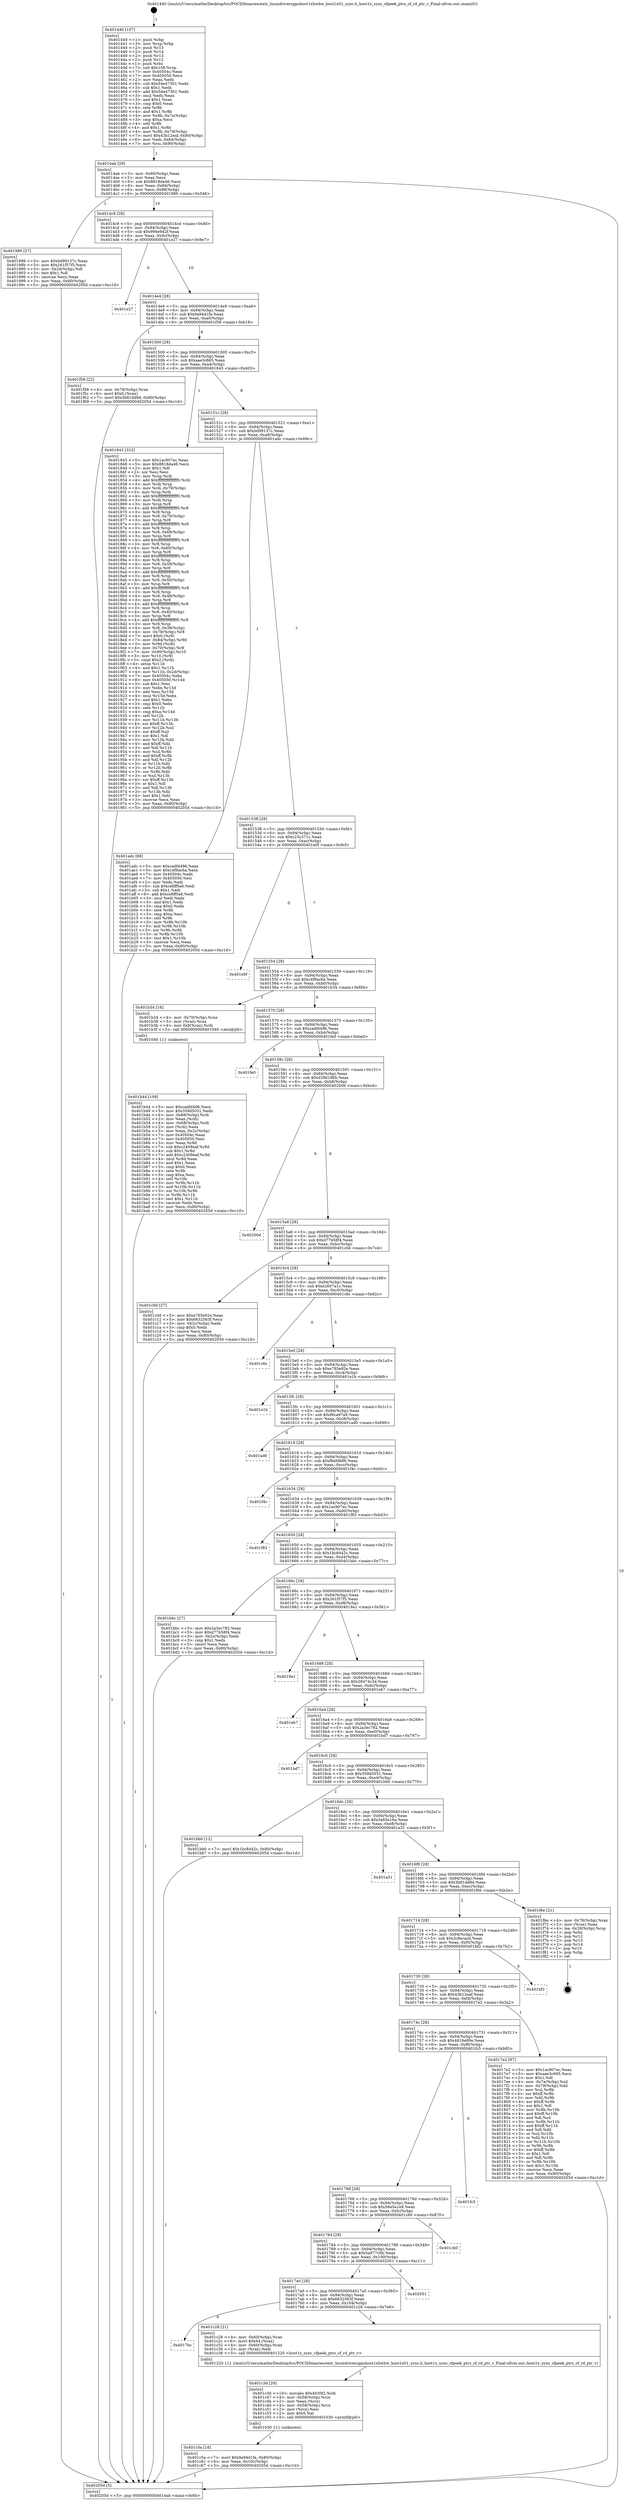 digraph "0x401440" {
  label = "0x401440 (/mnt/c/Users/mathe/Desktop/tcc/POCII/binaries/extr_linuxdriversgpuhost1xhwhw_host1x01_sync.h_host1x_sync_cfpeek_ptrs_cf_rd_ptr_v_Final-ollvm.out::main(0))"
  labelloc = "t"
  node[shape=record]

  Entry [label="",width=0.3,height=0.3,shape=circle,fillcolor=black,style=filled]
  "0x4014ab" [label="{
     0x4014ab [29]\l
     | [instrs]\l
     &nbsp;&nbsp;0x4014ab \<+3\>: mov -0x80(%rbp),%eax\l
     &nbsp;&nbsp;0x4014ae \<+2\>: mov %eax,%ecx\l
     &nbsp;&nbsp;0x4014b0 \<+6\>: sub $0x8818da46,%ecx\l
     &nbsp;&nbsp;0x4014b6 \<+6\>: mov %eax,-0x94(%rbp)\l
     &nbsp;&nbsp;0x4014bc \<+6\>: mov %ecx,-0x98(%rbp)\l
     &nbsp;&nbsp;0x4014c2 \<+6\>: je 0000000000401986 \<main+0x546\>\l
  }"]
  "0x401986" [label="{
     0x401986 [27]\l
     | [instrs]\l
     &nbsp;&nbsp;0x401986 \<+5\>: mov $0xbd99137c,%eax\l
     &nbsp;&nbsp;0x40198b \<+5\>: mov $0x261f57f5,%ecx\l
     &nbsp;&nbsp;0x401990 \<+3\>: mov -0x2d(%rbp),%dl\l
     &nbsp;&nbsp;0x401993 \<+3\>: test $0x1,%dl\l
     &nbsp;&nbsp;0x401996 \<+3\>: cmovne %ecx,%eax\l
     &nbsp;&nbsp;0x401999 \<+3\>: mov %eax,-0x80(%rbp)\l
     &nbsp;&nbsp;0x40199c \<+5\>: jmp 000000000040205d \<main+0xc1d\>\l
  }"]
  "0x4014c8" [label="{
     0x4014c8 [28]\l
     | [instrs]\l
     &nbsp;&nbsp;0x4014c8 \<+5\>: jmp 00000000004014cd \<main+0x8d\>\l
     &nbsp;&nbsp;0x4014cd \<+6\>: mov -0x94(%rbp),%eax\l
     &nbsp;&nbsp;0x4014d3 \<+5\>: sub $0x996e942f,%eax\l
     &nbsp;&nbsp;0x4014d8 \<+6\>: mov %eax,-0x9c(%rbp)\l
     &nbsp;&nbsp;0x4014de \<+6\>: je 0000000000401e27 \<main+0x9e7\>\l
  }"]
  Exit [label="",width=0.3,height=0.3,shape=circle,fillcolor=black,style=filled,peripheries=2]
  "0x401e27" [label="{
     0x401e27\l
  }", style=dashed]
  "0x4014e4" [label="{
     0x4014e4 [28]\l
     | [instrs]\l
     &nbsp;&nbsp;0x4014e4 \<+5\>: jmp 00000000004014e9 \<main+0xa9\>\l
     &nbsp;&nbsp;0x4014e9 \<+6\>: mov -0x94(%rbp),%eax\l
     &nbsp;&nbsp;0x4014ef \<+5\>: sub $0x9a94d1fa,%eax\l
     &nbsp;&nbsp;0x4014f4 \<+6\>: mov %eax,-0xa0(%rbp)\l
     &nbsp;&nbsp;0x4014fa \<+6\>: je 0000000000401f58 \<main+0xb18\>\l
  }"]
  "0x401c5a" [label="{
     0x401c5a [18]\l
     | [instrs]\l
     &nbsp;&nbsp;0x401c5a \<+7\>: movl $0x9a94d1fa,-0x80(%rbp)\l
     &nbsp;&nbsp;0x401c61 \<+6\>: mov %eax,-0x10c(%rbp)\l
     &nbsp;&nbsp;0x401c67 \<+5\>: jmp 000000000040205d \<main+0xc1d\>\l
  }"]
  "0x401f58" [label="{
     0x401f58 [22]\l
     | [instrs]\l
     &nbsp;&nbsp;0x401f58 \<+4\>: mov -0x78(%rbp),%rax\l
     &nbsp;&nbsp;0x401f5c \<+6\>: movl $0x0,(%rax)\l
     &nbsp;&nbsp;0x401f62 \<+7\>: movl $0x3b81dd9d,-0x80(%rbp)\l
     &nbsp;&nbsp;0x401f69 \<+5\>: jmp 000000000040205d \<main+0xc1d\>\l
  }"]
  "0x401500" [label="{
     0x401500 [28]\l
     | [instrs]\l
     &nbsp;&nbsp;0x401500 \<+5\>: jmp 0000000000401505 \<main+0xc5\>\l
     &nbsp;&nbsp;0x401505 \<+6\>: mov -0x94(%rbp),%eax\l
     &nbsp;&nbsp;0x40150b \<+5\>: sub $0xaae3c665,%eax\l
     &nbsp;&nbsp;0x401510 \<+6\>: mov %eax,-0xa4(%rbp)\l
     &nbsp;&nbsp;0x401516 \<+6\>: je 0000000000401843 \<main+0x403\>\l
  }"]
  "0x401c3d" [label="{
     0x401c3d [29]\l
     | [instrs]\l
     &nbsp;&nbsp;0x401c3d \<+10\>: movabs $0x4030f2,%rdi\l
     &nbsp;&nbsp;0x401c47 \<+4\>: mov -0x58(%rbp),%rcx\l
     &nbsp;&nbsp;0x401c4b \<+2\>: mov %eax,(%rcx)\l
     &nbsp;&nbsp;0x401c4d \<+4\>: mov -0x58(%rbp),%rcx\l
     &nbsp;&nbsp;0x401c51 \<+2\>: mov (%rcx),%esi\l
     &nbsp;&nbsp;0x401c53 \<+2\>: mov $0x0,%al\l
     &nbsp;&nbsp;0x401c55 \<+5\>: call 0000000000401030 \<printf@plt\>\l
     | [calls]\l
     &nbsp;&nbsp;0x401030 \{1\} (unknown)\l
  }"]
  "0x401843" [label="{
     0x401843 [323]\l
     | [instrs]\l
     &nbsp;&nbsp;0x401843 \<+5\>: mov $0x1ac907ec,%eax\l
     &nbsp;&nbsp;0x401848 \<+5\>: mov $0x8818da46,%ecx\l
     &nbsp;&nbsp;0x40184d \<+2\>: mov $0x1,%dl\l
     &nbsp;&nbsp;0x40184f \<+2\>: xor %esi,%esi\l
     &nbsp;&nbsp;0x401851 \<+3\>: mov %rsp,%rdi\l
     &nbsp;&nbsp;0x401854 \<+4\>: add $0xfffffffffffffff0,%rdi\l
     &nbsp;&nbsp;0x401858 \<+3\>: mov %rdi,%rsp\l
     &nbsp;&nbsp;0x40185b \<+4\>: mov %rdi,-0x78(%rbp)\l
     &nbsp;&nbsp;0x40185f \<+3\>: mov %rsp,%rdi\l
     &nbsp;&nbsp;0x401862 \<+4\>: add $0xfffffffffffffff0,%rdi\l
     &nbsp;&nbsp;0x401866 \<+3\>: mov %rdi,%rsp\l
     &nbsp;&nbsp;0x401869 \<+3\>: mov %rsp,%r8\l
     &nbsp;&nbsp;0x40186c \<+4\>: add $0xfffffffffffffff0,%r8\l
     &nbsp;&nbsp;0x401870 \<+3\>: mov %r8,%rsp\l
     &nbsp;&nbsp;0x401873 \<+4\>: mov %r8,-0x70(%rbp)\l
     &nbsp;&nbsp;0x401877 \<+3\>: mov %rsp,%r8\l
     &nbsp;&nbsp;0x40187a \<+4\>: add $0xfffffffffffffff0,%r8\l
     &nbsp;&nbsp;0x40187e \<+3\>: mov %r8,%rsp\l
     &nbsp;&nbsp;0x401881 \<+4\>: mov %r8,-0x68(%rbp)\l
     &nbsp;&nbsp;0x401885 \<+3\>: mov %rsp,%r8\l
     &nbsp;&nbsp;0x401888 \<+4\>: add $0xfffffffffffffff0,%r8\l
     &nbsp;&nbsp;0x40188c \<+3\>: mov %r8,%rsp\l
     &nbsp;&nbsp;0x40188f \<+4\>: mov %r8,-0x60(%rbp)\l
     &nbsp;&nbsp;0x401893 \<+3\>: mov %rsp,%r8\l
     &nbsp;&nbsp;0x401896 \<+4\>: add $0xfffffffffffffff0,%r8\l
     &nbsp;&nbsp;0x40189a \<+3\>: mov %r8,%rsp\l
     &nbsp;&nbsp;0x40189d \<+4\>: mov %r8,-0x58(%rbp)\l
     &nbsp;&nbsp;0x4018a1 \<+3\>: mov %rsp,%r8\l
     &nbsp;&nbsp;0x4018a4 \<+4\>: add $0xfffffffffffffff0,%r8\l
     &nbsp;&nbsp;0x4018a8 \<+3\>: mov %r8,%rsp\l
     &nbsp;&nbsp;0x4018ab \<+4\>: mov %r8,-0x50(%rbp)\l
     &nbsp;&nbsp;0x4018af \<+3\>: mov %rsp,%r8\l
     &nbsp;&nbsp;0x4018b2 \<+4\>: add $0xfffffffffffffff0,%r8\l
     &nbsp;&nbsp;0x4018b6 \<+3\>: mov %r8,%rsp\l
     &nbsp;&nbsp;0x4018b9 \<+4\>: mov %r8,-0x48(%rbp)\l
     &nbsp;&nbsp;0x4018bd \<+3\>: mov %rsp,%r8\l
     &nbsp;&nbsp;0x4018c0 \<+4\>: add $0xfffffffffffffff0,%r8\l
     &nbsp;&nbsp;0x4018c4 \<+3\>: mov %r8,%rsp\l
     &nbsp;&nbsp;0x4018c7 \<+4\>: mov %r8,-0x40(%rbp)\l
     &nbsp;&nbsp;0x4018cb \<+3\>: mov %rsp,%r8\l
     &nbsp;&nbsp;0x4018ce \<+4\>: add $0xfffffffffffffff0,%r8\l
     &nbsp;&nbsp;0x4018d2 \<+3\>: mov %r8,%rsp\l
     &nbsp;&nbsp;0x4018d5 \<+4\>: mov %r8,-0x38(%rbp)\l
     &nbsp;&nbsp;0x4018d9 \<+4\>: mov -0x78(%rbp),%r8\l
     &nbsp;&nbsp;0x4018dd \<+7\>: movl $0x0,(%r8)\l
     &nbsp;&nbsp;0x4018e4 \<+7\>: mov -0x84(%rbp),%r9d\l
     &nbsp;&nbsp;0x4018eb \<+3\>: mov %r9d,(%rdi)\l
     &nbsp;&nbsp;0x4018ee \<+4\>: mov -0x70(%rbp),%r8\l
     &nbsp;&nbsp;0x4018f2 \<+7\>: mov -0x90(%rbp),%r10\l
     &nbsp;&nbsp;0x4018f9 \<+3\>: mov %r10,(%r8)\l
     &nbsp;&nbsp;0x4018fc \<+3\>: cmpl $0x2,(%rdi)\l
     &nbsp;&nbsp;0x4018ff \<+4\>: setne %r11b\l
     &nbsp;&nbsp;0x401903 \<+4\>: and $0x1,%r11b\l
     &nbsp;&nbsp;0x401907 \<+4\>: mov %r11b,-0x2d(%rbp)\l
     &nbsp;&nbsp;0x40190b \<+7\>: mov 0x40504c,%ebx\l
     &nbsp;&nbsp;0x401912 \<+8\>: mov 0x405050,%r14d\l
     &nbsp;&nbsp;0x40191a \<+3\>: sub $0x1,%esi\l
     &nbsp;&nbsp;0x40191d \<+3\>: mov %ebx,%r15d\l
     &nbsp;&nbsp;0x401920 \<+3\>: add %esi,%r15d\l
     &nbsp;&nbsp;0x401923 \<+4\>: imul %r15d,%ebx\l
     &nbsp;&nbsp;0x401927 \<+3\>: and $0x1,%ebx\l
     &nbsp;&nbsp;0x40192a \<+3\>: cmp $0x0,%ebx\l
     &nbsp;&nbsp;0x40192d \<+4\>: sete %r11b\l
     &nbsp;&nbsp;0x401931 \<+4\>: cmp $0xa,%r14d\l
     &nbsp;&nbsp;0x401935 \<+4\>: setl %r12b\l
     &nbsp;&nbsp;0x401939 \<+3\>: mov %r11b,%r13b\l
     &nbsp;&nbsp;0x40193c \<+4\>: xor $0xff,%r13b\l
     &nbsp;&nbsp;0x401940 \<+3\>: mov %r12b,%sil\l
     &nbsp;&nbsp;0x401943 \<+4\>: xor $0xff,%sil\l
     &nbsp;&nbsp;0x401947 \<+3\>: xor $0x1,%dl\l
     &nbsp;&nbsp;0x40194a \<+3\>: mov %r13b,%dil\l
     &nbsp;&nbsp;0x40194d \<+4\>: and $0xff,%dil\l
     &nbsp;&nbsp;0x401951 \<+3\>: and %dl,%r11b\l
     &nbsp;&nbsp;0x401954 \<+3\>: mov %sil,%r8b\l
     &nbsp;&nbsp;0x401957 \<+4\>: and $0xff,%r8b\l
     &nbsp;&nbsp;0x40195b \<+3\>: and %dl,%r12b\l
     &nbsp;&nbsp;0x40195e \<+3\>: or %r11b,%dil\l
     &nbsp;&nbsp;0x401961 \<+3\>: or %r12b,%r8b\l
     &nbsp;&nbsp;0x401964 \<+3\>: xor %r8b,%dil\l
     &nbsp;&nbsp;0x401967 \<+3\>: or %sil,%r13b\l
     &nbsp;&nbsp;0x40196a \<+4\>: xor $0xff,%r13b\l
     &nbsp;&nbsp;0x40196e \<+3\>: or $0x1,%dl\l
     &nbsp;&nbsp;0x401971 \<+3\>: and %dl,%r13b\l
     &nbsp;&nbsp;0x401974 \<+3\>: or %r13b,%dil\l
     &nbsp;&nbsp;0x401977 \<+4\>: test $0x1,%dil\l
     &nbsp;&nbsp;0x40197b \<+3\>: cmovne %ecx,%eax\l
     &nbsp;&nbsp;0x40197e \<+3\>: mov %eax,-0x80(%rbp)\l
     &nbsp;&nbsp;0x401981 \<+5\>: jmp 000000000040205d \<main+0xc1d\>\l
  }"]
  "0x40151c" [label="{
     0x40151c [28]\l
     | [instrs]\l
     &nbsp;&nbsp;0x40151c \<+5\>: jmp 0000000000401521 \<main+0xe1\>\l
     &nbsp;&nbsp;0x401521 \<+6\>: mov -0x94(%rbp),%eax\l
     &nbsp;&nbsp;0x401527 \<+5\>: sub $0xbd99137c,%eax\l
     &nbsp;&nbsp;0x40152c \<+6\>: mov %eax,-0xa8(%rbp)\l
     &nbsp;&nbsp;0x401532 \<+6\>: je 0000000000401adc \<main+0x69c\>\l
  }"]
  "0x4017bc" [label="{
     0x4017bc\l
  }", style=dashed]
  "0x401adc" [label="{
     0x401adc [88]\l
     | [instrs]\l
     &nbsp;&nbsp;0x401adc \<+5\>: mov $0xcadfd496,%eax\l
     &nbsp;&nbsp;0x401ae1 \<+5\>: mov $0xc4f9ac6a,%ecx\l
     &nbsp;&nbsp;0x401ae6 \<+7\>: mov 0x40504c,%edx\l
     &nbsp;&nbsp;0x401aed \<+7\>: mov 0x405050,%esi\l
     &nbsp;&nbsp;0x401af4 \<+2\>: mov %edx,%edi\l
     &nbsp;&nbsp;0x401af6 \<+6\>: sub $0xce8ff5a6,%edi\l
     &nbsp;&nbsp;0x401afc \<+3\>: sub $0x1,%edi\l
     &nbsp;&nbsp;0x401aff \<+6\>: add $0xce8ff5a6,%edi\l
     &nbsp;&nbsp;0x401b05 \<+3\>: imul %edi,%edx\l
     &nbsp;&nbsp;0x401b08 \<+3\>: and $0x1,%edx\l
     &nbsp;&nbsp;0x401b0b \<+3\>: cmp $0x0,%edx\l
     &nbsp;&nbsp;0x401b0e \<+4\>: sete %r8b\l
     &nbsp;&nbsp;0x401b12 \<+3\>: cmp $0xa,%esi\l
     &nbsp;&nbsp;0x401b15 \<+4\>: setl %r9b\l
     &nbsp;&nbsp;0x401b19 \<+3\>: mov %r8b,%r10b\l
     &nbsp;&nbsp;0x401b1c \<+3\>: and %r9b,%r10b\l
     &nbsp;&nbsp;0x401b1f \<+3\>: xor %r9b,%r8b\l
     &nbsp;&nbsp;0x401b22 \<+3\>: or %r8b,%r10b\l
     &nbsp;&nbsp;0x401b25 \<+4\>: test $0x1,%r10b\l
     &nbsp;&nbsp;0x401b29 \<+3\>: cmovne %ecx,%eax\l
     &nbsp;&nbsp;0x401b2c \<+3\>: mov %eax,-0x80(%rbp)\l
     &nbsp;&nbsp;0x401b2f \<+5\>: jmp 000000000040205d \<main+0xc1d\>\l
  }"]
  "0x401538" [label="{
     0x401538 [28]\l
     | [instrs]\l
     &nbsp;&nbsp;0x401538 \<+5\>: jmp 000000000040153d \<main+0xfd\>\l
     &nbsp;&nbsp;0x40153d \<+6\>: mov -0x94(%rbp),%eax\l
     &nbsp;&nbsp;0x401543 \<+5\>: sub $0xc23c371c,%eax\l
     &nbsp;&nbsp;0x401548 \<+6\>: mov %eax,-0xac(%rbp)\l
     &nbsp;&nbsp;0x40154e \<+6\>: je 0000000000401e0f \<main+0x9cf\>\l
  }"]
  "0x401c28" [label="{
     0x401c28 [21]\l
     | [instrs]\l
     &nbsp;&nbsp;0x401c28 \<+4\>: mov -0x60(%rbp),%rax\l
     &nbsp;&nbsp;0x401c2c \<+6\>: movl $0x64,(%rax)\l
     &nbsp;&nbsp;0x401c32 \<+4\>: mov -0x60(%rbp),%rax\l
     &nbsp;&nbsp;0x401c36 \<+2\>: mov (%rax),%edi\l
     &nbsp;&nbsp;0x401c38 \<+5\>: call 0000000000401220 \<host1x_sync_cfpeek_ptrs_cf_rd_ptr_v\>\l
     | [calls]\l
     &nbsp;&nbsp;0x401220 \{1\} (/mnt/c/Users/mathe/Desktop/tcc/POCII/binaries/extr_linuxdriversgpuhost1xhwhw_host1x01_sync.h_host1x_sync_cfpeek_ptrs_cf_rd_ptr_v_Final-ollvm.out::host1x_sync_cfpeek_ptrs_cf_rd_ptr_v)\l
  }"]
  "0x401e0f" [label="{
     0x401e0f\l
  }", style=dashed]
  "0x401554" [label="{
     0x401554 [28]\l
     | [instrs]\l
     &nbsp;&nbsp;0x401554 \<+5\>: jmp 0000000000401559 \<main+0x119\>\l
     &nbsp;&nbsp;0x401559 \<+6\>: mov -0x94(%rbp),%eax\l
     &nbsp;&nbsp;0x40155f \<+5\>: sub $0xc4f9ac6a,%eax\l
     &nbsp;&nbsp;0x401564 \<+6\>: mov %eax,-0xb0(%rbp)\l
     &nbsp;&nbsp;0x40156a \<+6\>: je 0000000000401b34 \<main+0x6f4\>\l
  }"]
  "0x4017a0" [label="{
     0x4017a0 [28]\l
     | [instrs]\l
     &nbsp;&nbsp;0x4017a0 \<+5\>: jmp 00000000004017a5 \<main+0x365\>\l
     &nbsp;&nbsp;0x4017a5 \<+6\>: mov -0x94(%rbp),%eax\l
     &nbsp;&nbsp;0x4017ab \<+5\>: sub $0x6632563f,%eax\l
     &nbsp;&nbsp;0x4017b0 \<+6\>: mov %eax,-0x104(%rbp)\l
     &nbsp;&nbsp;0x4017b6 \<+6\>: je 0000000000401c28 \<main+0x7e8\>\l
  }"]
  "0x401b34" [label="{
     0x401b34 [16]\l
     | [instrs]\l
     &nbsp;&nbsp;0x401b34 \<+4\>: mov -0x70(%rbp),%rax\l
     &nbsp;&nbsp;0x401b38 \<+3\>: mov (%rax),%rax\l
     &nbsp;&nbsp;0x401b3b \<+4\>: mov 0x8(%rax),%rdi\l
     &nbsp;&nbsp;0x401b3f \<+5\>: call 0000000000401040 \<atoi@plt\>\l
     | [calls]\l
     &nbsp;&nbsp;0x401040 \{1\} (unknown)\l
  }"]
  "0x401570" [label="{
     0x401570 [28]\l
     | [instrs]\l
     &nbsp;&nbsp;0x401570 \<+5\>: jmp 0000000000401575 \<main+0x135\>\l
     &nbsp;&nbsp;0x401575 \<+6\>: mov -0x94(%rbp),%eax\l
     &nbsp;&nbsp;0x40157b \<+5\>: sub $0xcadfd496,%eax\l
     &nbsp;&nbsp;0x401580 \<+6\>: mov %eax,-0xb4(%rbp)\l
     &nbsp;&nbsp;0x401586 \<+6\>: je 0000000000401fe0 \<main+0xba0\>\l
  }"]
  "0x402051" [label="{
     0x402051\l
  }", style=dashed]
  "0x401fe0" [label="{
     0x401fe0\l
  }", style=dashed]
  "0x40158c" [label="{
     0x40158c [28]\l
     | [instrs]\l
     &nbsp;&nbsp;0x40158c \<+5\>: jmp 0000000000401591 \<main+0x151\>\l
     &nbsp;&nbsp;0x401591 \<+6\>: mov -0x94(%rbp),%eax\l
     &nbsp;&nbsp;0x401597 \<+5\>: sub $0xd28d186b,%eax\l
     &nbsp;&nbsp;0x40159c \<+6\>: mov %eax,-0xb8(%rbp)\l
     &nbsp;&nbsp;0x4015a2 \<+6\>: je 000000000040200d \<main+0xbcd\>\l
  }"]
  "0x401784" [label="{
     0x401784 [28]\l
     | [instrs]\l
     &nbsp;&nbsp;0x401784 \<+5\>: jmp 0000000000401789 \<main+0x349\>\l
     &nbsp;&nbsp;0x401789 \<+6\>: mov -0x94(%rbp),%eax\l
     &nbsp;&nbsp;0x40178f \<+5\>: sub $0x5a977c0b,%eax\l
     &nbsp;&nbsp;0x401794 \<+6\>: mov %eax,-0x100(%rbp)\l
     &nbsp;&nbsp;0x40179a \<+6\>: je 0000000000402051 \<main+0xc11\>\l
  }"]
  "0x40200d" [label="{
     0x40200d\l
  }", style=dashed]
  "0x4015a8" [label="{
     0x4015a8 [28]\l
     | [instrs]\l
     &nbsp;&nbsp;0x4015a8 \<+5\>: jmp 00000000004015ad \<main+0x16d\>\l
     &nbsp;&nbsp;0x4015ad \<+6\>: mov -0x94(%rbp),%eax\l
     &nbsp;&nbsp;0x4015b3 \<+5\>: sub $0xd77b58f4,%eax\l
     &nbsp;&nbsp;0x4015b8 \<+6\>: mov %eax,-0xbc(%rbp)\l
     &nbsp;&nbsp;0x4015be \<+6\>: je 0000000000401c0d \<main+0x7cd\>\l
  }"]
  "0x401cb0" [label="{
     0x401cb0\l
  }", style=dashed]
  "0x401c0d" [label="{
     0x401c0d [27]\l
     | [instrs]\l
     &nbsp;&nbsp;0x401c0d \<+5\>: mov $0xe785e92e,%eax\l
     &nbsp;&nbsp;0x401c12 \<+5\>: mov $0x6632563f,%ecx\l
     &nbsp;&nbsp;0x401c17 \<+3\>: mov -0x2c(%rbp),%edx\l
     &nbsp;&nbsp;0x401c1a \<+3\>: cmp $0x0,%edx\l
     &nbsp;&nbsp;0x401c1d \<+3\>: cmove %ecx,%eax\l
     &nbsp;&nbsp;0x401c20 \<+3\>: mov %eax,-0x80(%rbp)\l
     &nbsp;&nbsp;0x401c23 \<+5\>: jmp 000000000040205d \<main+0xc1d\>\l
  }"]
  "0x4015c4" [label="{
     0x4015c4 [28]\l
     | [instrs]\l
     &nbsp;&nbsp;0x4015c4 \<+5\>: jmp 00000000004015c9 \<main+0x189\>\l
     &nbsp;&nbsp;0x4015c9 \<+6\>: mov -0x94(%rbp),%eax\l
     &nbsp;&nbsp;0x4015cf \<+5\>: sub $0xe2607a1c,%eax\l
     &nbsp;&nbsp;0x4015d4 \<+6\>: mov %eax,-0xc0(%rbp)\l
     &nbsp;&nbsp;0x4015da \<+6\>: je 0000000000401c6c \<main+0x82c\>\l
  }"]
  "0x401768" [label="{
     0x401768 [28]\l
     | [instrs]\l
     &nbsp;&nbsp;0x401768 \<+5\>: jmp 000000000040176d \<main+0x32d\>\l
     &nbsp;&nbsp;0x40176d \<+6\>: mov -0x94(%rbp),%eax\l
     &nbsp;&nbsp;0x401773 \<+5\>: sub $0x56e5a1e9,%eax\l
     &nbsp;&nbsp;0x401778 \<+6\>: mov %eax,-0xfc(%rbp)\l
     &nbsp;&nbsp;0x40177e \<+6\>: je 0000000000401cb0 \<main+0x870\>\l
  }"]
  "0x401c6c" [label="{
     0x401c6c\l
  }", style=dashed]
  "0x4015e0" [label="{
     0x4015e0 [28]\l
     | [instrs]\l
     &nbsp;&nbsp;0x4015e0 \<+5\>: jmp 00000000004015e5 \<main+0x1a5\>\l
     &nbsp;&nbsp;0x4015e5 \<+6\>: mov -0x94(%rbp),%eax\l
     &nbsp;&nbsp;0x4015eb \<+5\>: sub $0xe785e92e,%eax\l
     &nbsp;&nbsp;0x4015f0 \<+6\>: mov %eax,-0xc4(%rbp)\l
     &nbsp;&nbsp;0x4015f6 \<+6\>: je 0000000000401e1b \<main+0x9db\>\l
  }"]
  "0x401fc5" [label="{
     0x401fc5\l
  }", style=dashed]
  "0x401e1b" [label="{
     0x401e1b\l
  }", style=dashed]
  "0x4015fc" [label="{
     0x4015fc [28]\l
     | [instrs]\l
     &nbsp;&nbsp;0x4015fc \<+5\>: jmp 0000000000401601 \<main+0x1c1\>\l
     &nbsp;&nbsp;0x401601 \<+6\>: mov -0x94(%rbp),%eax\l
     &nbsp;&nbsp;0x401607 \<+5\>: sub $0xf6ca97a9,%eax\l
     &nbsp;&nbsp;0x40160c \<+6\>: mov %eax,-0xc8(%rbp)\l
     &nbsp;&nbsp;0x401612 \<+6\>: je 0000000000401ad0 \<main+0x690\>\l
  }"]
  "0x401b44" [label="{
     0x401b44 [108]\l
     | [instrs]\l
     &nbsp;&nbsp;0x401b44 \<+5\>: mov $0xcadfd496,%ecx\l
     &nbsp;&nbsp;0x401b49 \<+5\>: mov $0x359d5031,%edx\l
     &nbsp;&nbsp;0x401b4e \<+4\>: mov -0x68(%rbp),%rdi\l
     &nbsp;&nbsp;0x401b52 \<+2\>: mov %eax,(%rdi)\l
     &nbsp;&nbsp;0x401b54 \<+4\>: mov -0x68(%rbp),%rdi\l
     &nbsp;&nbsp;0x401b58 \<+2\>: mov (%rdi),%eax\l
     &nbsp;&nbsp;0x401b5a \<+3\>: mov %eax,-0x2c(%rbp)\l
     &nbsp;&nbsp;0x401b5d \<+7\>: mov 0x40504c,%eax\l
     &nbsp;&nbsp;0x401b64 \<+7\>: mov 0x405050,%esi\l
     &nbsp;&nbsp;0x401b6b \<+3\>: mov %eax,%r8d\l
     &nbsp;&nbsp;0x401b6e \<+7\>: sub $0xc2409eaf,%r8d\l
     &nbsp;&nbsp;0x401b75 \<+4\>: sub $0x1,%r8d\l
     &nbsp;&nbsp;0x401b79 \<+7\>: add $0xc2409eaf,%r8d\l
     &nbsp;&nbsp;0x401b80 \<+4\>: imul %r8d,%eax\l
     &nbsp;&nbsp;0x401b84 \<+3\>: and $0x1,%eax\l
     &nbsp;&nbsp;0x401b87 \<+3\>: cmp $0x0,%eax\l
     &nbsp;&nbsp;0x401b8a \<+4\>: sete %r9b\l
     &nbsp;&nbsp;0x401b8e \<+3\>: cmp $0xa,%esi\l
     &nbsp;&nbsp;0x401b91 \<+4\>: setl %r10b\l
     &nbsp;&nbsp;0x401b95 \<+3\>: mov %r9b,%r11b\l
     &nbsp;&nbsp;0x401b98 \<+3\>: and %r10b,%r11b\l
     &nbsp;&nbsp;0x401b9b \<+3\>: xor %r10b,%r9b\l
     &nbsp;&nbsp;0x401b9e \<+3\>: or %r9b,%r11b\l
     &nbsp;&nbsp;0x401ba1 \<+4\>: test $0x1,%r11b\l
     &nbsp;&nbsp;0x401ba5 \<+3\>: cmovne %edx,%ecx\l
     &nbsp;&nbsp;0x401ba8 \<+3\>: mov %ecx,-0x80(%rbp)\l
     &nbsp;&nbsp;0x401bab \<+5\>: jmp 000000000040205d \<main+0xc1d\>\l
  }"]
  "0x401ad0" [label="{
     0x401ad0\l
  }", style=dashed]
  "0x401618" [label="{
     0x401618 [28]\l
     | [instrs]\l
     &nbsp;&nbsp;0x401618 \<+5\>: jmp 000000000040161d \<main+0x1dd\>\l
     &nbsp;&nbsp;0x40161d \<+6\>: mov -0x94(%rbp),%eax\l
     &nbsp;&nbsp;0x401623 \<+5\>: sub $0xf8efd686,%eax\l
     &nbsp;&nbsp;0x401628 \<+6\>: mov %eax,-0xcc(%rbp)\l
     &nbsp;&nbsp;0x40162e \<+6\>: je 0000000000401f4c \<main+0xb0c\>\l
  }"]
  "0x401440" [label="{
     0x401440 [107]\l
     | [instrs]\l
     &nbsp;&nbsp;0x401440 \<+1\>: push %rbp\l
     &nbsp;&nbsp;0x401441 \<+3\>: mov %rsp,%rbp\l
     &nbsp;&nbsp;0x401444 \<+2\>: push %r15\l
     &nbsp;&nbsp;0x401446 \<+2\>: push %r14\l
     &nbsp;&nbsp;0x401448 \<+2\>: push %r13\l
     &nbsp;&nbsp;0x40144a \<+2\>: push %r12\l
     &nbsp;&nbsp;0x40144c \<+1\>: push %rbx\l
     &nbsp;&nbsp;0x40144d \<+7\>: sub $0x108,%rsp\l
     &nbsp;&nbsp;0x401454 \<+7\>: mov 0x40504c,%eax\l
     &nbsp;&nbsp;0x40145b \<+7\>: mov 0x405050,%ecx\l
     &nbsp;&nbsp;0x401462 \<+2\>: mov %eax,%edx\l
     &nbsp;&nbsp;0x401464 \<+6\>: sub $0x54e47301,%edx\l
     &nbsp;&nbsp;0x40146a \<+3\>: sub $0x1,%edx\l
     &nbsp;&nbsp;0x40146d \<+6\>: add $0x54e47301,%edx\l
     &nbsp;&nbsp;0x401473 \<+3\>: imul %edx,%eax\l
     &nbsp;&nbsp;0x401476 \<+3\>: and $0x1,%eax\l
     &nbsp;&nbsp;0x401479 \<+3\>: cmp $0x0,%eax\l
     &nbsp;&nbsp;0x40147c \<+4\>: sete %r8b\l
     &nbsp;&nbsp;0x401480 \<+4\>: and $0x1,%r8b\l
     &nbsp;&nbsp;0x401484 \<+4\>: mov %r8b,-0x7a(%rbp)\l
     &nbsp;&nbsp;0x401488 \<+3\>: cmp $0xa,%ecx\l
     &nbsp;&nbsp;0x40148b \<+4\>: setl %r8b\l
     &nbsp;&nbsp;0x40148f \<+4\>: and $0x1,%r8b\l
     &nbsp;&nbsp;0x401493 \<+4\>: mov %r8b,-0x79(%rbp)\l
     &nbsp;&nbsp;0x401497 \<+7\>: movl $0x43b12eaf,-0x80(%rbp)\l
     &nbsp;&nbsp;0x40149e \<+6\>: mov %edi,-0x84(%rbp)\l
     &nbsp;&nbsp;0x4014a4 \<+7\>: mov %rsi,-0x90(%rbp)\l
  }"]
  "0x401f4c" [label="{
     0x401f4c\l
  }", style=dashed]
  "0x401634" [label="{
     0x401634 [28]\l
     | [instrs]\l
     &nbsp;&nbsp;0x401634 \<+5\>: jmp 0000000000401639 \<main+0x1f9\>\l
     &nbsp;&nbsp;0x401639 \<+6\>: mov -0x94(%rbp),%eax\l
     &nbsp;&nbsp;0x40163f \<+5\>: sub $0x1ac907ec,%eax\l
     &nbsp;&nbsp;0x401644 \<+6\>: mov %eax,-0xd0(%rbp)\l
     &nbsp;&nbsp;0x40164a \<+6\>: je 0000000000401f83 \<main+0xb43\>\l
  }"]
  "0x40205d" [label="{
     0x40205d [5]\l
     | [instrs]\l
     &nbsp;&nbsp;0x40205d \<+5\>: jmp 00000000004014ab \<main+0x6b\>\l
  }"]
  "0x401f83" [label="{
     0x401f83\l
  }", style=dashed]
  "0x401650" [label="{
     0x401650 [28]\l
     | [instrs]\l
     &nbsp;&nbsp;0x401650 \<+5\>: jmp 0000000000401655 \<main+0x215\>\l
     &nbsp;&nbsp;0x401655 \<+6\>: mov -0x94(%rbp),%eax\l
     &nbsp;&nbsp;0x40165b \<+5\>: sub $0x1bc8442c,%eax\l
     &nbsp;&nbsp;0x401660 \<+6\>: mov %eax,-0xd4(%rbp)\l
     &nbsp;&nbsp;0x401666 \<+6\>: je 0000000000401bbc \<main+0x77c\>\l
  }"]
  "0x40174c" [label="{
     0x40174c [28]\l
     | [instrs]\l
     &nbsp;&nbsp;0x40174c \<+5\>: jmp 0000000000401751 \<main+0x311\>\l
     &nbsp;&nbsp;0x401751 \<+6\>: mov -0x94(%rbp),%eax\l
     &nbsp;&nbsp;0x401757 \<+5\>: sub $0x4816e89e,%eax\l
     &nbsp;&nbsp;0x40175c \<+6\>: mov %eax,-0xf8(%rbp)\l
     &nbsp;&nbsp;0x401762 \<+6\>: je 0000000000401fc5 \<main+0xb85\>\l
  }"]
  "0x401bbc" [label="{
     0x401bbc [27]\l
     | [instrs]\l
     &nbsp;&nbsp;0x401bbc \<+5\>: mov $0x2a3ec782,%eax\l
     &nbsp;&nbsp;0x401bc1 \<+5\>: mov $0xd77b58f4,%ecx\l
     &nbsp;&nbsp;0x401bc6 \<+3\>: mov -0x2c(%rbp),%edx\l
     &nbsp;&nbsp;0x401bc9 \<+3\>: cmp $0x1,%edx\l
     &nbsp;&nbsp;0x401bcc \<+3\>: cmovl %ecx,%eax\l
     &nbsp;&nbsp;0x401bcf \<+3\>: mov %eax,-0x80(%rbp)\l
     &nbsp;&nbsp;0x401bd2 \<+5\>: jmp 000000000040205d \<main+0xc1d\>\l
  }"]
  "0x40166c" [label="{
     0x40166c [28]\l
     | [instrs]\l
     &nbsp;&nbsp;0x40166c \<+5\>: jmp 0000000000401671 \<main+0x231\>\l
     &nbsp;&nbsp;0x401671 \<+6\>: mov -0x94(%rbp),%eax\l
     &nbsp;&nbsp;0x401677 \<+5\>: sub $0x261f57f5,%eax\l
     &nbsp;&nbsp;0x40167c \<+6\>: mov %eax,-0xd8(%rbp)\l
     &nbsp;&nbsp;0x401682 \<+6\>: je 00000000004019a1 \<main+0x561\>\l
  }"]
  "0x4017e2" [label="{
     0x4017e2 [97]\l
     | [instrs]\l
     &nbsp;&nbsp;0x4017e2 \<+5\>: mov $0x1ac907ec,%eax\l
     &nbsp;&nbsp;0x4017e7 \<+5\>: mov $0xaae3c665,%ecx\l
     &nbsp;&nbsp;0x4017ec \<+2\>: mov $0x1,%dl\l
     &nbsp;&nbsp;0x4017ee \<+4\>: mov -0x7a(%rbp),%sil\l
     &nbsp;&nbsp;0x4017f2 \<+4\>: mov -0x79(%rbp),%dil\l
     &nbsp;&nbsp;0x4017f6 \<+3\>: mov %sil,%r8b\l
     &nbsp;&nbsp;0x4017f9 \<+4\>: xor $0xff,%r8b\l
     &nbsp;&nbsp;0x4017fd \<+3\>: mov %dil,%r9b\l
     &nbsp;&nbsp;0x401800 \<+4\>: xor $0xff,%r9b\l
     &nbsp;&nbsp;0x401804 \<+3\>: xor $0x1,%dl\l
     &nbsp;&nbsp;0x401807 \<+3\>: mov %r8b,%r10b\l
     &nbsp;&nbsp;0x40180a \<+4\>: and $0xff,%r10b\l
     &nbsp;&nbsp;0x40180e \<+3\>: and %dl,%sil\l
     &nbsp;&nbsp;0x401811 \<+3\>: mov %r9b,%r11b\l
     &nbsp;&nbsp;0x401814 \<+4\>: and $0xff,%r11b\l
     &nbsp;&nbsp;0x401818 \<+3\>: and %dl,%dil\l
     &nbsp;&nbsp;0x40181b \<+3\>: or %sil,%r10b\l
     &nbsp;&nbsp;0x40181e \<+3\>: or %dil,%r11b\l
     &nbsp;&nbsp;0x401821 \<+3\>: xor %r11b,%r10b\l
     &nbsp;&nbsp;0x401824 \<+3\>: or %r9b,%r8b\l
     &nbsp;&nbsp;0x401827 \<+4\>: xor $0xff,%r8b\l
     &nbsp;&nbsp;0x40182b \<+3\>: or $0x1,%dl\l
     &nbsp;&nbsp;0x40182e \<+3\>: and %dl,%r8b\l
     &nbsp;&nbsp;0x401831 \<+3\>: or %r8b,%r10b\l
     &nbsp;&nbsp;0x401834 \<+4\>: test $0x1,%r10b\l
     &nbsp;&nbsp;0x401838 \<+3\>: cmovne %ecx,%eax\l
     &nbsp;&nbsp;0x40183b \<+3\>: mov %eax,-0x80(%rbp)\l
     &nbsp;&nbsp;0x40183e \<+5\>: jmp 000000000040205d \<main+0xc1d\>\l
  }"]
  "0x4019a1" [label="{
     0x4019a1\l
  }", style=dashed]
  "0x401688" [label="{
     0x401688 [28]\l
     | [instrs]\l
     &nbsp;&nbsp;0x401688 \<+5\>: jmp 000000000040168d \<main+0x24d\>\l
     &nbsp;&nbsp;0x40168d \<+6\>: mov -0x94(%rbp),%eax\l
     &nbsp;&nbsp;0x401693 \<+5\>: sub $0x28474c3d,%eax\l
     &nbsp;&nbsp;0x401698 \<+6\>: mov %eax,-0xdc(%rbp)\l
     &nbsp;&nbsp;0x40169e \<+6\>: je 0000000000401eb7 \<main+0xa77\>\l
  }"]
  "0x401730" [label="{
     0x401730 [28]\l
     | [instrs]\l
     &nbsp;&nbsp;0x401730 \<+5\>: jmp 0000000000401735 \<main+0x2f5\>\l
     &nbsp;&nbsp;0x401735 \<+6\>: mov -0x94(%rbp),%eax\l
     &nbsp;&nbsp;0x40173b \<+5\>: sub $0x43b12eaf,%eax\l
     &nbsp;&nbsp;0x401740 \<+6\>: mov %eax,-0xf4(%rbp)\l
     &nbsp;&nbsp;0x401746 \<+6\>: je 00000000004017e2 \<main+0x3a2\>\l
  }"]
  "0x401eb7" [label="{
     0x401eb7\l
  }", style=dashed]
  "0x4016a4" [label="{
     0x4016a4 [28]\l
     | [instrs]\l
     &nbsp;&nbsp;0x4016a4 \<+5\>: jmp 00000000004016a9 \<main+0x269\>\l
     &nbsp;&nbsp;0x4016a9 \<+6\>: mov -0x94(%rbp),%eax\l
     &nbsp;&nbsp;0x4016af \<+5\>: sub $0x2a3ec782,%eax\l
     &nbsp;&nbsp;0x4016b4 \<+6\>: mov %eax,-0xe0(%rbp)\l
     &nbsp;&nbsp;0x4016ba \<+6\>: je 0000000000401bd7 \<main+0x797\>\l
  }"]
  "0x401bf2" [label="{
     0x401bf2\l
  }", style=dashed]
  "0x401bd7" [label="{
     0x401bd7\l
  }", style=dashed]
  "0x4016c0" [label="{
     0x4016c0 [28]\l
     | [instrs]\l
     &nbsp;&nbsp;0x4016c0 \<+5\>: jmp 00000000004016c5 \<main+0x285\>\l
     &nbsp;&nbsp;0x4016c5 \<+6\>: mov -0x94(%rbp),%eax\l
     &nbsp;&nbsp;0x4016cb \<+5\>: sub $0x359d5031,%eax\l
     &nbsp;&nbsp;0x4016d0 \<+6\>: mov %eax,-0xe4(%rbp)\l
     &nbsp;&nbsp;0x4016d6 \<+6\>: je 0000000000401bb0 \<main+0x770\>\l
  }"]
  "0x401714" [label="{
     0x401714 [28]\l
     | [instrs]\l
     &nbsp;&nbsp;0x401714 \<+5\>: jmp 0000000000401719 \<main+0x2d9\>\l
     &nbsp;&nbsp;0x401719 \<+6\>: mov -0x94(%rbp),%eax\l
     &nbsp;&nbsp;0x40171f \<+5\>: sub $0x3c8ecacd,%eax\l
     &nbsp;&nbsp;0x401724 \<+6\>: mov %eax,-0xf0(%rbp)\l
     &nbsp;&nbsp;0x40172a \<+6\>: je 0000000000401bf2 \<main+0x7b2\>\l
  }"]
  "0x401bb0" [label="{
     0x401bb0 [12]\l
     | [instrs]\l
     &nbsp;&nbsp;0x401bb0 \<+7\>: movl $0x1bc8442c,-0x80(%rbp)\l
     &nbsp;&nbsp;0x401bb7 \<+5\>: jmp 000000000040205d \<main+0xc1d\>\l
  }"]
  "0x4016dc" [label="{
     0x4016dc [28]\l
     | [instrs]\l
     &nbsp;&nbsp;0x4016dc \<+5\>: jmp 00000000004016e1 \<main+0x2a1\>\l
     &nbsp;&nbsp;0x4016e1 \<+6\>: mov -0x94(%rbp),%eax\l
     &nbsp;&nbsp;0x4016e7 \<+5\>: sub $0x3a65e16a,%eax\l
     &nbsp;&nbsp;0x4016ec \<+6\>: mov %eax,-0xe8(%rbp)\l
     &nbsp;&nbsp;0x4016f2 \<+6\>: je 0000000000401a31 \<main+0x5f1\>\l
  }"]
  "0x401f6e" [label="{
     0x401f6e [21]\l
     | [instrs]\l
     &nbsp;&nbsp;0x401f6e \<+4\>: mov -0x78(%rbp),%rax\l
     &nbsp;&nbsp;0x401f72 \<+2\>: mov (%rax),%eax\l
     &nbsp;&nbsp;0x401f74 \<+4\>: lea -0x28(%rbp),%rsp\l
     &nbsp;&nbsp;0x401f78 \<+1\>: pop %rbx\l
     &nbsp;&nbsp;0x401f79 \<+2\>: pop %r12\l
     &nbsp;&nbsp;0x401f7b \<+2\>: pop %r13\l
     &nbsp;&nbsp;0x401f7d \<+2\>: pop %r14\l
     &nbsp;&nbsp;0x401f7f \<+2\>: pop %r15\l
     &nbsp;&nbsp;0x401f81 \<+1\>: pop %rbp\l
     &nbsp;&nbsp;0x401f82 \<+1\>: ret\l
  }"]
  "0x401a31" [label="{
     0x401a31\l
  }", style=dashed]
  "0x4016f8" [label="{
     0x4016f8 [28]\l
     | [instrs]\l
     &nbsp;&nbsp;0x4016f8 \<+5\>: jmp 00000000004016fd \<main+0x2bd\>\l
     &nbsp;&nbsp;0x4016fd \<+6\>: mov -0x94(%rbp),%eax\l
     &nbsp;&nbsp;0x401703 \<+5\>: sub $0x3b81dd9d,%eax\l
     &nbsp;&nbsp;0x401708 \<+6\>: mov %eax,-0xec(%rbp)\l
     &nbsp;&nbsp;0x40170e \<+6\>: je 0000000000401f6e \<main+0xb2e\>\l
  }"]
  Entry -> "0x401440" [label=" 1"]
  "0x4014ab" -> "0x401986" [label=" 1"]
  "0x4014ab" -> "0x4014c8" [label=" 10"]
  "0x401f6e" -> Exit [label=" 1"]
  "0x4014c8" -> "0x401e27" [label=" 0"]
  "0x4014c8" -> "0x4014e4" [label=" 10"]
  "0x401f58" -> "0x40205d" [label=" 1"]
  "0x4014e4" -> "0x401f58" [label=" 1"]
  "0x4014e4" -> "0x401500" [label=" 9"]
  "0x401c5a" -> "0x40205d" [label=" 1"]
  "0x401500" -> "0x401843" [label=" 1"]
  "0x401500" -> "0x40151c" [label=" 8"]
  "0x401c3d" -> "0x401c5a" [label=" 1"]
  "0x40151c" -> "0x401adc" [label=" 1"]
  "0x40151c" -> "0x401538" [label=" 7"]
  "0x401c28" -> "0x401c3d" [label=" 1"]
  "0x401538" -> "0x401e0f" [label=" 0"]
  "0x401538" -> "0x401554" [label=" 7"]
  "0x4017a0" -> "0x4017bc" [label=" 0"]
  "0x401554" -> "0x401b34" [label=" 1"]
  "0x401554" -> "0x401570" [label=" 6"]
  "0x4017a0" -> "0x401c28" [label=" 1"]
  "0x401570" -> "0x401fe0" [label=" 0"]
  "0x401570" -> "0x40158c" [label=" 6"]
  "0x401784" -> "0x4017a0" [label=" 1"]
  "0x40158c" -> "0x40200d" [label=" 0"]
  "0x40158c" -> "0x4015a8" [label=" 6"]
  "0x401784" -> "0x402051" [label=" 0"]
  "0x4015a8" -> "0x401c0d" [label=" 1"]
  "0x4015a8" -> "0x4015c4" [label=" 5"]
  "0x401768" -> "0x401784" [label=" 1"]
  "0x4015c4" -> "0x401c6c" [label=" 0"]
  "0x4015c4" -> "0x4015e0" [label=" 5"]
  "0x401768" -> "0x401cb0" [label=" 0"]
  "0x4015e0" -> "0x401e1b" [label=" 0"]
  "0x4015e0" -> "0x4015fc" [label=" 5"]
  "0x40174c" -> "0x401768" [label=" 1"]
  "0x4015fc" -> "0x401ad0" [label=" 0"]
  "0x4015fc" -> "0x401618" [label=" 5"]
  "0x40174c" -> "0x401fc5" [label=" 0"]
  "0x401618" -> "0x401f4c" [label=" 0"]
  "0x401618" -> "0x401634" [label=" 5"]
  "0x401bbc" -> "0x40205d" [label=" 1"]
  "0x401634" -> "0x401f83" [label=" 0"]
  "0x401634" -> "0x401650" [label=" 5"]
  "0x401bb0" -> "0x40205d" [label=" 1"]
  "0x401650" -> "0x401bbc" [label=" 1"]
  "0x401650" -> "0x40166c" [label=" 4"]
  "0x401b44" -> "0x40205d" [label=" 1"]
  "0x40166c" -> "0x4019a1" [label=" 0"]
  "0x40166c" -> "0x401688" [label=" 4"]
  "0x401b34" -> "0x401b44" [label=" 1"]
  "0x401688" -> "0x401eb7" [label=" 0"]
  "0x401688" -> "0x4016a4" [label=" 4"]
  "0x401986" -> "0x40205d" [label=" 1"]
  "0x4016a4" -> "0x401bd7" [label=" 0"]
  "0x4016a4" -> "0x4016c0" [label=" 4"]
  "0x401843" -> "0x40205d" [label=" 1"]
  "0x4016c0" -> "0x401bb0" [label=" 1"]
  "0x4016c0" -> "0x4016dc" [label=" 3"]
  "0x40205d" -> "0x4014ab" [label=" 10"]
  "0x4016dc" -> "0x401a31" [label=" 0"]
  "0x4016dc" -> "0x4016f8" [label=" 3"]
  "0x401440" -> "0x4014ab" [label=" 1"]
  "0x4016f8" -> "0x401f6e" [label=" 1"]
  "0x4016f8" -> "0x401714" [label=" 2"]
  "0x401c0d" -> "0x40205d" [label=" 1"]
  "0x401714" -> "0x401bf2" [label=" 0"]
  "0x401714" -> "0x401730" [label=" 2"]
  "0x401adc" -> "0x40205d" [label=" 1"]
  "0x401730" -> "0x4017e2" [label=" 1"]
  "0x401730" -> "0x40174c" [label=" 1"]
  "0x4017e2" -> "0x40205d" [label=" 1"]
}
